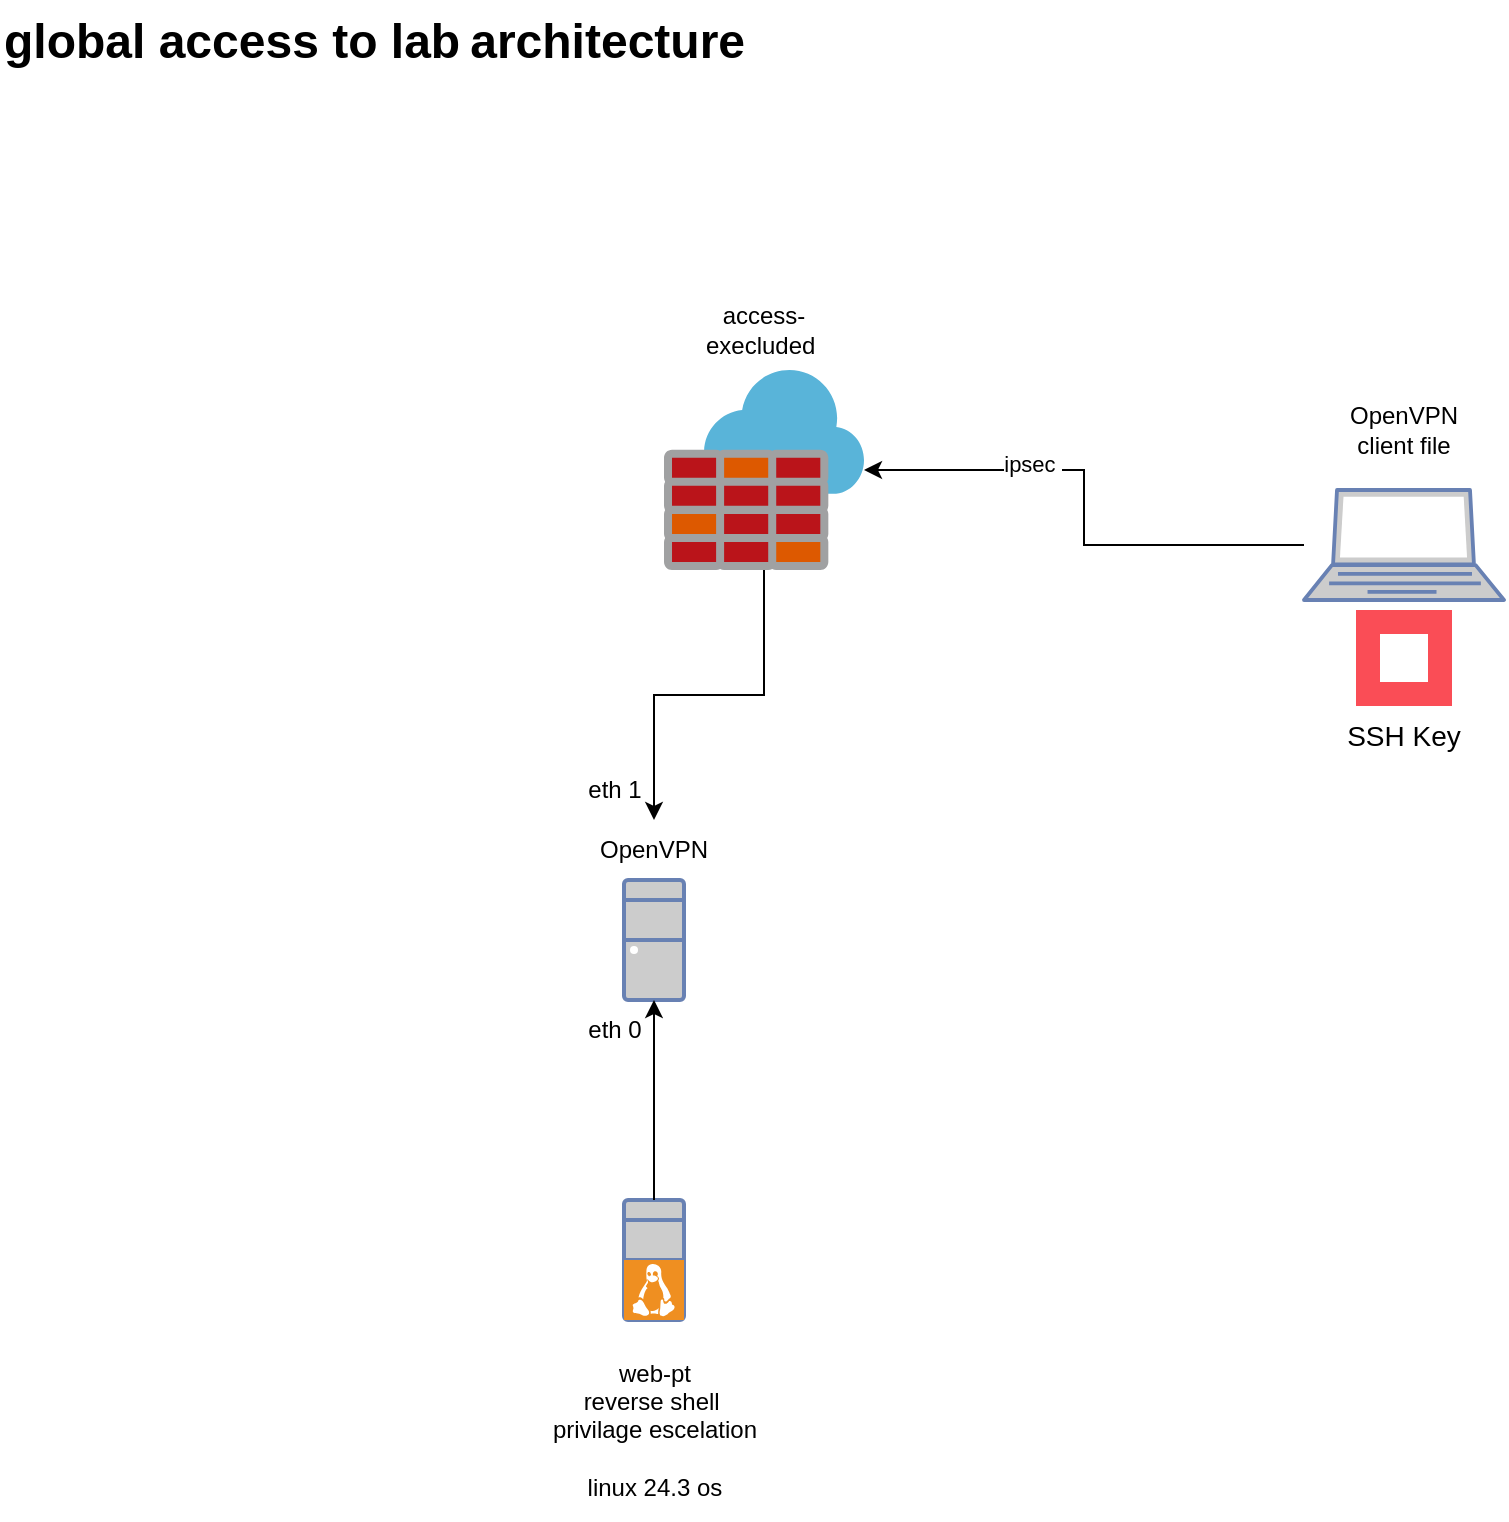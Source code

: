 <mxfile version="26.0.9">
  <diagram name="Page-1" id="VpnWX1LoobBZNTjvcjSd">
    <mxGraphModel dx="1434" dy="892" grid="1" gridSize="10" guides="1" tooltips="1" connect="1" arrows="1" fold="1" page="1" pageScale="1" pageWidth="850" pageHeight="1100" math="0" shadow="0">
      <root>
        <mxCell id="0" />
        <mxCell id="1" parent="0" />
        <mxCell id="ePbjs7NC-Rzfgnz03bim-2" value="" style="fontColor=#0066CC;verticalAlign=top;verticalLabelPosition=bottom;labelPosition=center;align=center;html=1;outlineConnect=0;fillColor=#CCCCCC;strokeColor=#6881B3;gradientColor=none;gradientDirection=north;strokeWidth=2;shape=mxgraph.networks.laptop;" vertex="1" parent="1">
          <mxGeometry x="720" y="295" width="100" height="55" as="geometry" />
        </mxCell>
        <mxCell id="ePbjs7NC-Rzfgnz03bim-3" value="" style="fontColor=#0066CC;verticalAlign=top;verticalLabelPosition=bottom;labelPosition=center;align=center;html=1;outlineConnect=0;fillColor=#CCCCCC;strokeColor=#6881B3;gradientColor=none;gradientDirection=north;strokeWidth=2;shape=mxgraph.networks.desktop_pc;" vertex="1" parent="1">
          <mxGeometry x="380" y="490" width="30" height="60" as="geometry" />
        </mxCell>
        <mxCell id="ePbjs7NC-Rzfgnz03bim-4" value="OpenVPN" style="text;html=1;align=center;verticalAlign=middle;whiteSpace=wrap;rounded=0;" vertex="1" parent="1">
          <mxGeometry x="365" y="460" width="60" height="30" as="geometry" />
        </mxCell>
        <mxCell id="ePbjs7NC-Rzfgnz03bim-5" style="edgeStyle=orthogonalEdgeStyle;rounded=0;orthogonalLoop=1;jettySize=auto;html=1;" edge="1" parent="1" source="ePbjs7NC-Rzfgnz03bim-2" target="ePbjs7NC-Rzfgnz03bim-7">
          <mxGeometry relative="1" as="geometry" />
        </mxCell>
        <mxCell id="ePbjs7NC-Rzfgnz03bim-6" value="ipsec&amp;nbsp;" style="edgeLabel;html=1;align=center;verticalAlign=middle;resizable=0;points=[];" vertex="1" connectable="0" parent="ePbjs7NC-Rzfgnz03bim-5">
          <mxGeometry x="0.346" y="-3" relative="1" as="geometry">
            <mxPoint as="offset" />
          </mxGeometry>
        </mxCell>
        <mxCell id="ePbjs7NC-Rzfgnz03bim-9" style="edgeStyle=orthogonalEdgeStyle;rounded=0;orthogonalLoop=1;jettySize=auto;html=1;" edge="1" parent="1" source="ePbjs7NC-Rzfgnz03bim-7" target="ePbjs7NC-Rzfgnz03bim-4">
          <mxGeometry relative="1" as="geometry" />
        </mxCell>
        <mxCell id="ePbjs7NC-Rzfgnz03bim-7" value="" style="image;sketch=0;aspect=fixed;html=1;points=[];align=center;fontSize=12;image=img/lib/mscae/Azure_Firewall.svg;" vertex="1" parent="1">
          <mxGeometry x="400" y="235" width="100" height="100" as="geometry" />
        </mxCell>
        <mxCell id="ePbjs7NC-Rzfgnz03bim-8" value="access- execluded&amp;nbsp;" style="text;html=1;align=center;verticalAlign=middle;whiteSpace=wrap;rounded=0;" vertex="1" parent="1">
          <mxGeometry x="420" y="200" width="60" height="30" as="geometry" />
        </mxCell>
        <mxCell id="ePbjs7NC-Rzfgnz03bim-10" value="SSH Key" style="shape=rect;fillColor=#FA4D56;aspect=fixed;resizable=0;labelPosition=center;verticalLabelPosition=bottom;align=center;verticalAlign=top;strokeColor=none;fontSize=14;" vertex="1" parent="1">
          <mxGeometry x="746" y="355" width="48" height="48" as="geometry" />
        </mxCell>
        <mxCell id="ePbjs7NC-Rzfgnz03bim-11" value="" style="fillColor=#ffffff;strokeColor=none;dashed=0;outlineConnect=0;html=1;labelPosition=center;verticalLabelPosition=bottom;verticalAlign=top;part=1;movable=0;resizable=0;rotatable=0;shape=mxgraph.ibm_cloud.password" vertex="1" parent="ePbjs7NC-Rzfgnz03bim-10">
          <mxGeometry width="24" height="24" relative="1" as="geometry">
            <mxPoint x="12" y="12" as="offset" />
          </mxGeometry>
        </mxCell>
        <mxCell id="ePbjs7NC-Rzfgnz03bim-13" value="&lt;h1 style=&quot;margin-top: 0px;&quot;&gt;global access to lab&lt;font style=&quot;font-size: 18px;&quot;&gt;&amp;nbsp;&lt;/font&gt;&lt;font style=&quot;font-size: 24px;&quot;&gt;architecture&lt;/font&gt;&lt;/h1&gt;" style="text;html=1;whiteSpace=wrap;overflow=hidden;rounded=0;" vertex="1" parent="1">
          <mxGeometry x="68.35" y="50" width="677.65" height="80" as="geometry" />
        </mxCell>
        <mxCell id="ePbjs7NC-Rzfgnz03bim-15" value="" style="fontColor=#0066CC;verticalAlign=top;verticalLabelPosition=bottom;labelPosition=center;align=center;html=1;outlineConnect=0;fillColor=#CCCCCC;strokeColor=#6881B3;gradientColor=none;gradientDirection=north;strokeWidth=2;shape=mxgraph.networks.desktop_pc;" vertex="1" parent="1">
          <mxGeometry x="380" y="650" width="30" height="60" as="geometry" />
        </mxCell>
        <mxCell id="ePbjs7NC-Rzfgnz03bim-16" value="OpenVPN client file" style="text;html=1;align=center;verticalAlign=middle;whiteSpace=wrap;rounded=0;" vertex="1" parent="1">
          <mxGeometry x="740" y="250" width="60" height="30" as="geometry" />
        </mxCell>
        <mxCell id="ePbjs7NC-Rzfgnz03bim-19" value="web-pt&lt;br&gt;reverse shell&amp;nbsp;&lt;br&gt;privilage escelation&lt;br&gt;&lt;br&gt;linux 24.3 os" style="text;html=1;align=center;verticalAlign=middle;resizable=0;points=[];autosize=1;strokeColor=none;fillColor=none;" vertex="1" parent="1">
          <mxGeometry x="330" y="720" width="130" height="90" as="geometry" />
        </mxCell>
        <mxCell id="ePbjs7NC-Rzfgnz03bim-22" value="" style="shadow=0;dashed=0;html=1;strokeColor=none;fillColor=#EF8F21;labelPosition=center;verticalLabelPosition=bottom;verticalAlign=top;align=center;outlineConnect=0;shape=mxgraph.veeam.linux;movable=1;resizable=1;rotatable=1;deletable=1;editable=1;locked=0;connectable=1;" vertex="1" parent="1">
          <mxGeometry x="380" y="680" width="30" height="30" as="geometry" />
        </mxCell>
        <mxCell id="ePbjs7NC-Rzfgnz03bim-23" value="eth 1" style="text;html=1;align=center;verticalAlign=middle;resizable=0;points=[];autosize=1;strokeColor=none;fillColor=none;" vertex="1" parent="1">
          <mxGeometry x="350" y="430" width="50" height="30" as="geometry" />
        </mxCell>
        <mxCell id="ePbjs7NC-Rzfgnz03bim-24" style="edgeStyle=orthogonalEdgeStyle;rounded=0;orthogonalLoop=1;jettySize=auto;html=1;exitX=0.5;exitY=0;exitDx=0;exitDy=0;exitPerimeter=0;entryX=0.5;entryY=1;entryDx=0;entryDy=0;entryPerimeter=0;" edge="1" parent="1" source="ePbjs7NC-Rzfgnz03bim-15" target="ePbjs7NC-Rzfgnz03bim-3">
          <mxGeometry relative="1" as="geometry" />
        </mxCell>
        <mxCell id="ePbjs7NC-Rzfgnz03bim-25" value="eth 0" style="text;html=1;align=center;verticalAlign=middle;resizable=0;points=[];autosize=1;strokeColor=none;fillColor=none;" vertex="1" parent="1">
          <mxGeometry x="350" y="550" width="50" height="30" as="geometry" />
        </mxCell>
      </root>
    </mxGraphModel>
  </diagram>
</mxfile>
